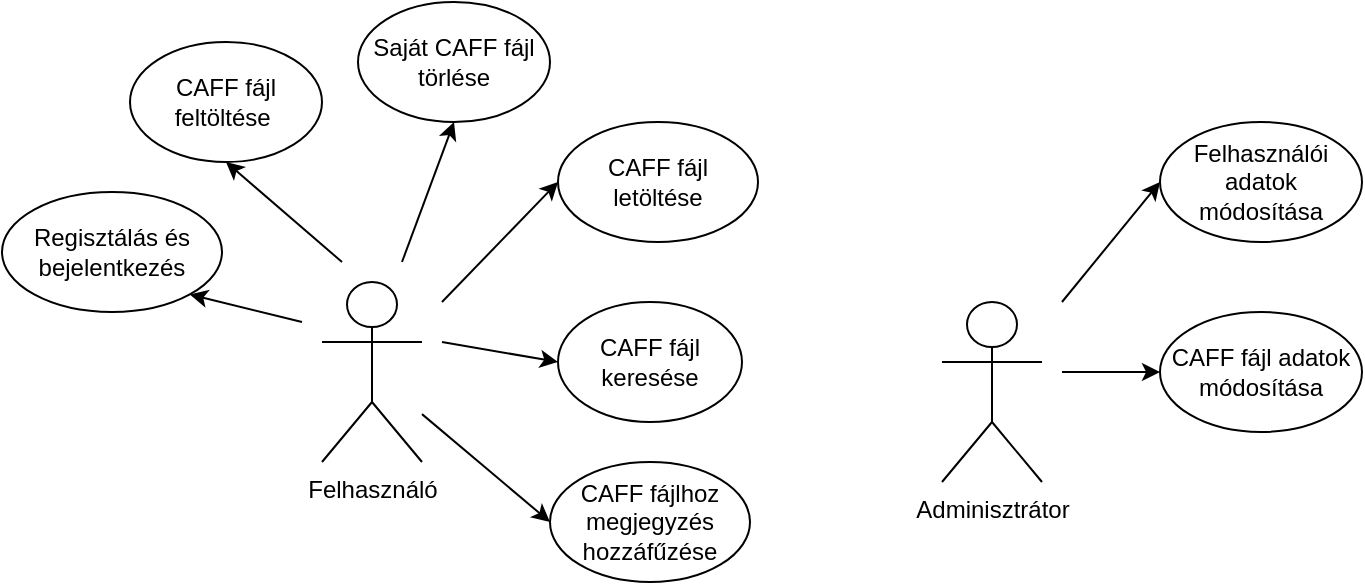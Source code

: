 <mxfile version="13.7.9" type="device"><diagram id="ekOX7ipu-YF94AqQg7nF" name="Page-1"><mxGraphModel dx="1422" dy="735" grid="1" gridSize="10" guides="1" tooltips="1" connect="1" arrows="1" fold="1" page="1" pageScale="1" pageWidth="827" pageHeight="1169" math="0" shadow="0"><root><mxCell id="0"/><mxCell id="1" parent="0"/><mxCell id="Ix7He7ZMghugvRaciFO3-1" value="Felhasználó" style="shape=umlActor;verticalLabelPosition=bottom;labelBackgroundColor=#ffffff;verticalAlign=top;html=1;outlineConnect=0;" parent="1" vertex="1"><mxGeometry x="170" y="180" width="50" height="90" as="geometry"/></mxCell><mxCell id="Ix7He7ZMghugvRaciFO3-3" value="Adminisztrátor" style="shape=umlActor;verticalLabelPosition=bottom;labelBackgroundColor=#ffffff;verticalAlign=top;html=1;outlineConnect=0;" parent="1" vertex="1"><mxGeometry x="480" y="190" width="50" height="90" as="geometry"/></mxCell><mxCell id="Ix7He7ZMghugvRaciFO3-4" value="Regisztálás és bejelentkezés" style="ellipse;whiteSpace=wrap;html=1;" parent="1" vertex="1"><mxGeometry x="10" y="135" width="110" height="60" as="geometry"/></mxCell><mxCell id="Ix7He7ZMghugvRaciFO3-5" value="CAFF fájl keresése" style="ellipse;whiteSpace=wrap;html=1;" parent="1" vertex="1"><mxGeometry x="288" y="190" width="92" height="60" as="geometry"/></mxCell><mxCell id="Ix7He7ZMghugvRaciFO3-6" value="CAFF fájl feltöltése&amp;nbsp;" style="ellipse;whiteSpace=wrap;html=1;" parent="1" vertex="1"><mxGeometry x="74" y="60" width="96" height="60" as="geometry"/></mxCell><mxCell id="Ix7He7ZMghugvRaciFO3-7" value="CAFF fájl letöltése" style="ellipse;whiteSpace=wrap;html=1;" parent="1" vertex="1"><mxGeometry x="288" y="100" width="100" height="60" as="geometry"/></mxCell><mxCell id="Ix7He7ZMghugvRaciFO3-8" value="CAFF fájlhoz megjegyzés hozzáfűzése" style="ellipse;whiteSpace=wrap;html=1;" parent="1" vertex="1"><mxGeometry x="284" y="270" width="100" height="60" as="geometry"/></mxCell><mxCell id="Ix7He7ZMghugvRaciFO3-9" value="" style="endArrow=classic;html=1;entryX=0;entryY=0.5;entryDx=0;entryDy=0;" parent="1" target="Ix7He7ZMghugvRaciFO3-7" edge="1"><mxGeometry width="50" height="50" relative="1" as="geometry"><mxPoint x="230" y="190" as="sourcePoint"/><mxPoint x="260" y="130" as="targetPoint"/></mxGeometry></mxCell><mxCell id="Ix7He7ZMghugvRaciFO3-10" value="" style="endArrow=classic;html=1;entryX=0;entryY=0.5;entryDx=0;entryDy=0;" parent="1" target="Ix7He7ZMghugvRaciFO3-5" edge="1"><mxGeometry width="50" height="50" relative="1" as="geometry"><mxPoint x="230" y="210" as="sourcePoint"/><mxPoint x="298.0" y="140" as="targetPoint"/></mxGeometry></mxCell><mxCell id="Ix7He7ZMghugvRaciFO3-11" value="" style="endArrow=classic;html=1;entryX=0;entryY=0.5;entryDx=0;entryDy=0;" parent="1" source="Ix7He7ZMghugvRaciFO3-1" target="Ix7He7ZMghugvRaciFO3-8" edge="1"><mxGeometry width="50" height="50" relative="1" as="geometry"><mxPoint x="220" y="210" as="sourcePoint"/><mxPoint x="308.0" y="150" as="targetPoint"/></mxGeometry></mxCell><mxCell id="Ix7He7ZMghugvRaciFO3-12" value="" style="endArrow=classic;html=1;entryX=0.5;entryY=1;entryDx=0;entryDy=0;" parent="1" target="Ix7He7ZMghugvRaciFO3-6" edge="1"><mxGeometry width="50" height="50" relative="1" as="geometry"><mxPoint x="180" y="170" as="sourcePoint"/><mxPoint x="298.0" y="140" as="targetPoint"/></mxGeometry></mxCell><mxCell id="Ix7He7ZMghugvRaciFO3-13" value="" style="endArrow=classic;html=1;entryX=1;entryY=1;entryDx=0;entryDy=0;" parent="1" target="Ix7He7ZMghugvRaciFO3-4" edge="1"><mxGeometry width="50" height="50" relative="1" as="geometry"><mxPoint x="160" y="200" as="sourcePoint"/><mxPoint x="150.0" y="180" as="targetPoint"/></mxGeometry></mxCell><mxCell id="Ix7He7ZMghugvRaciFO3-21" value="Felhasználói adatok módosítása" style="ellipse;whiteSpace=wrap;html=1;" parent="1" vertex="1"><mxGeometry x="589" y="100" width="101" height="60" as="geometry"/></mxCell><mxCell id="Ix7He7ZMghugvRaciFO3-22" value="CAFF fájl adatok módosítása" style="ellipse;whiteSpace=wrap;html=1;" parent="1" vertex="1"><mxGeometry x="589" y="195" width="101" height="60" as="geometry"/></mxCell><mxCell id="Ix7He7ZMghugvRaciFO3-23" value="" style="endArrow=classic;html=1;entryX=0;entryY=0.5;entryDx=0;entryDy=0;" parent="1" target="Ix7He7ZMghugvRaciFO3-21" edge="1"><mxGeometry width="50" height="50" relative="1" as="geometry"><mxPoint x="540" y="190" as="sourcePoint"/><mxPoint x="574.0" y="180" as="targetPoint"/></mxGeometry></mxCell><mxCell id="Ix7He7ZMghugvRaciFO3-24" value="" style="endArrow=classic;html=1;entryX=0;entryY=0.5;entryDx=0;entryDy=0;" parent="1" target="Ix7He7ZMghugvRaciFO3-22" edge="1"><mxGeometry width="50" height="50" relative="1" as="geometry"><mxPoint x="540" y="225" as="sourcePoint"/><mxPoint x="574.0" y="270" as="targetPoint"/></mxGeometry></mxCell><mxCell id="bgEvdq7u3WEkrAmpmGbr-1" value="Saját CAFF fájl törlése" style="ellipse;whiteSpace=wrap;html=1;" vertex="1" parent="1"><mxGeometry x="188" y="40" width="96" height="60" as="geometry"/></mxCell><mxCell id="bgEvdq7u3WEkrAmpmGbr-2" value="" style="endArrow=classic;html=1;entryX=0.5;entryY=1;entryDx=0;entryDy=0;" edge="1" parent="1" target="bgEvdq7u3WEkrAmpmGbr-1"><mxGeometry width="50" height="50" relative="1" as="geometry"><mxPoint x="210" y="170" as="sourcePoint"/><mxPoint x="162" y="120" as="targetPoint"/></mxGeometry></mxCell></root></mxGraphModel></diagram></mxfile>